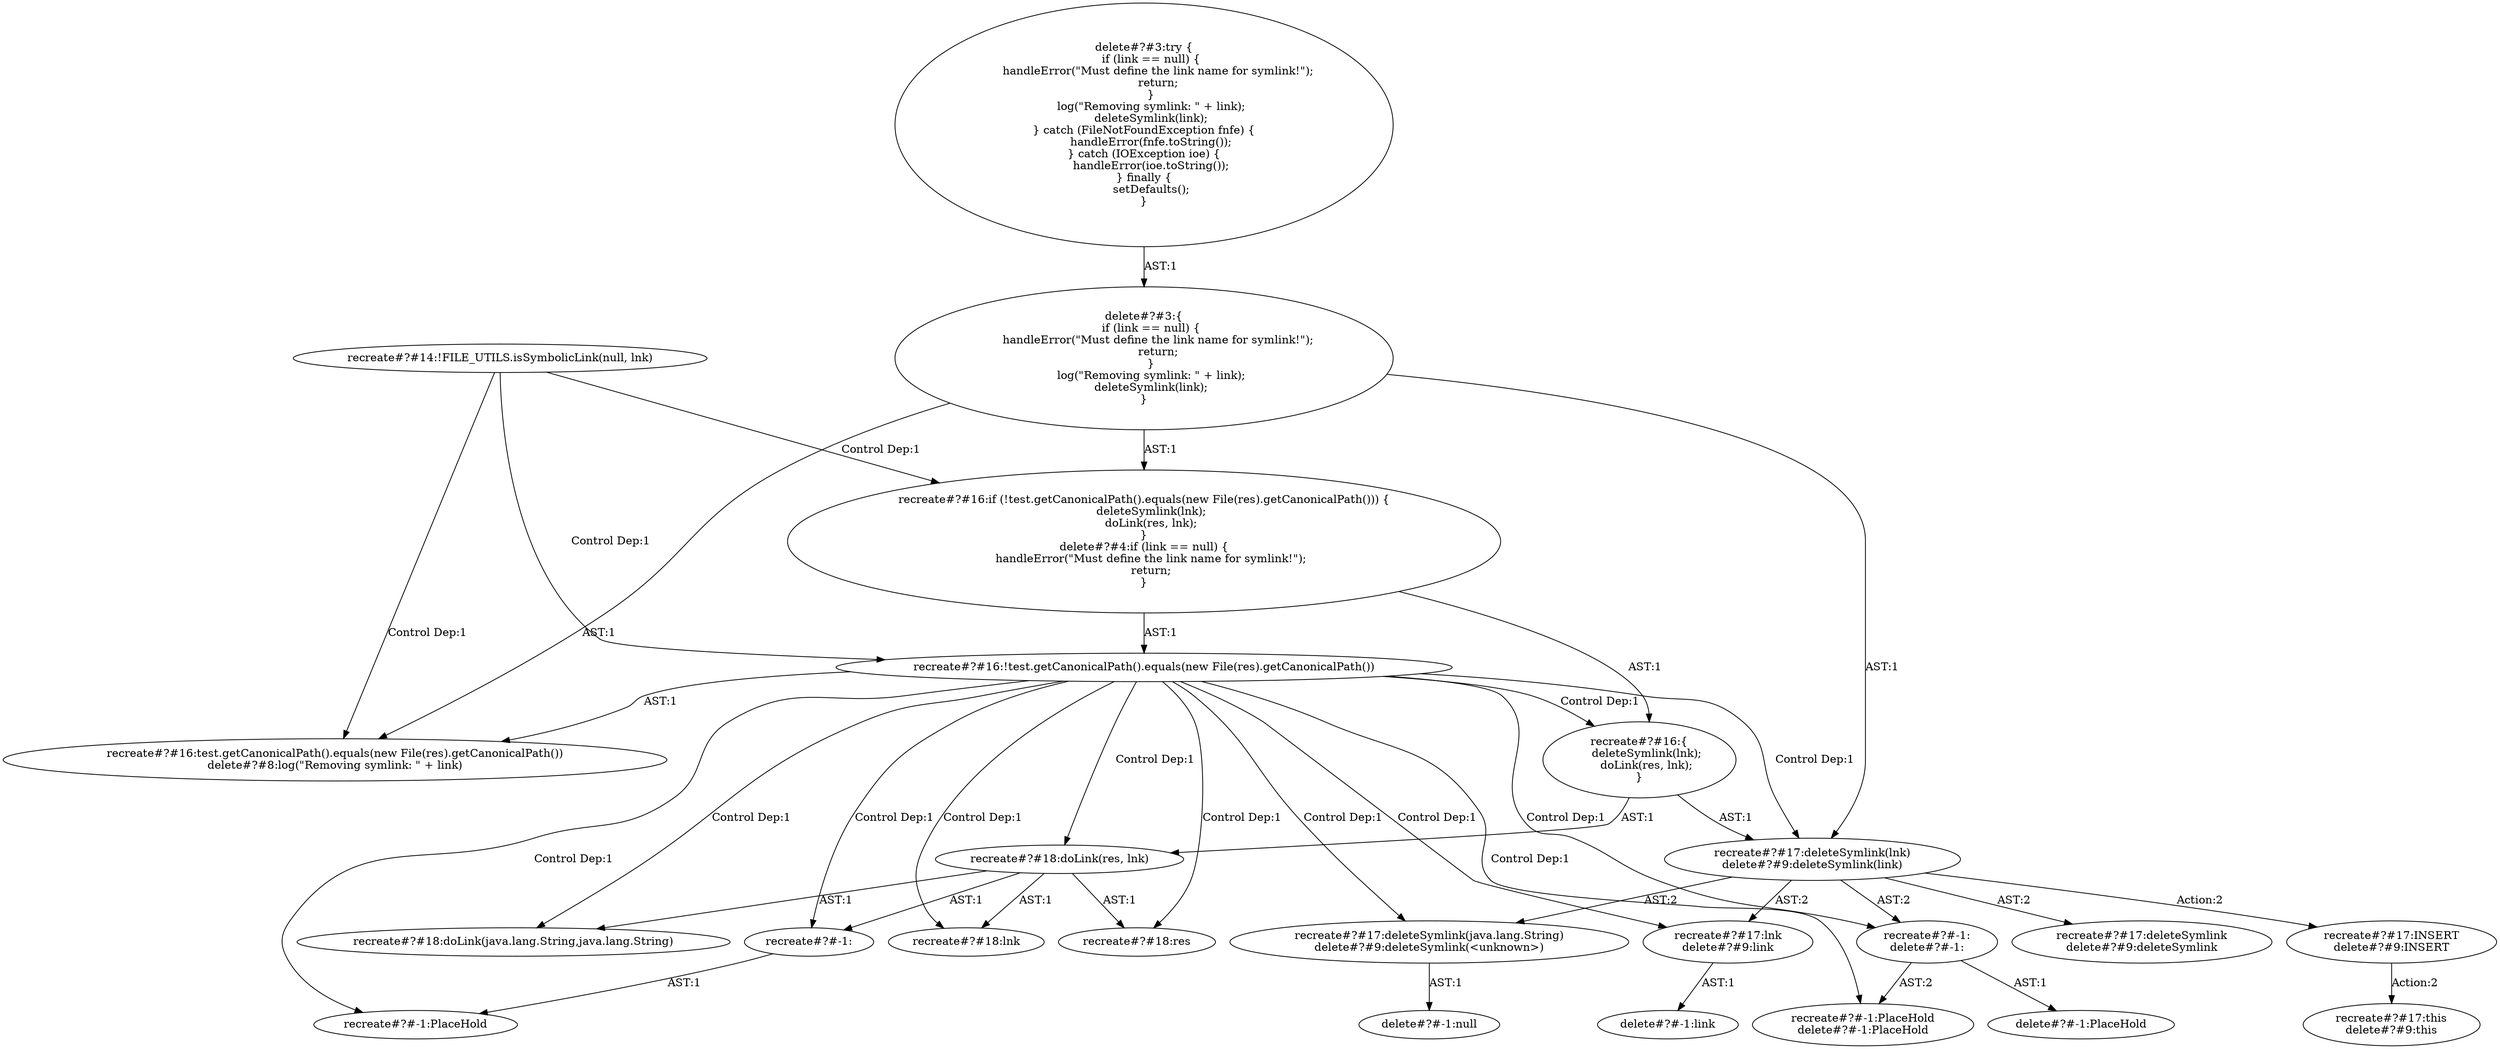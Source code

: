 digraph "Pattern" {
0 [label="recreate#?#17:INSERT
delete#?#9:INSERT" shape=ellipse]
1 [label="recreate#?#17:deleteSymlink(lnk)
delete#?#9:deleteSymlink(link)" shape=ellipse]
2 [label="recreate#?#16:!test.getCanonicalPath().equals(new File(res).getCanonicalPath())" shape=ellipse]
3 [label="recreate#?#14:!FILE_UTILS.isSymbolicLink(null, lnk)" shape=ellipse]
4 [label="recreate#?#16:if (!test.getCanonicalPath().equals(new File(res).getCanonicalPath())) \{
    deleteSymlink(lnk);
    doLink(res, lnk);
\}
delete#?#4:if (link == null) \{
    handleError(\"Must define the link name for symlink!\");
    return;
\}" shape=ellipse]
5 [label="recreate#?#16:test.getCanonicalPath().equals(new File(res).getCanonicalPath())
delete#?#8:log(\"Removing symlink: \" + link)" shape=ellipse]
6 [label="recreate#?#16:\{
    deleteSymlink(lnk);
    doLink(res, lnk);
\}" shape=ellipse]
7 [label="recreate#?#17:deleteSymlink(java.lang.String)
delete#?#9:deleteSymlink(<unknown>)" shape=ellipse]
8 [label="recreate#?#-1:
delete#?#-1:" shape=ellipse]
9 [label="recreate#?#-1:PlaceHold
delete#?#-1:PlaceHold" shape=ellipse]
10 [label="recreate#?#17:lnk
delete#?#9:link" shape=ellipse]
11 [label="recreate#?#18:doLink(res, lnk)" shape=ellipse]
12 [label="recreate#?#18:doLink(java.lang.String,java.lang.String)" shape=ellipse]
13 [label="recreate#?#-1:" shape=ellipse]
14 [label="recreate#?#-1:PlaceHold" shape=ellipse]
15 [label="recreate#?#18:res" shape=ellipse]
16 [label="recreate#?#18:lnk" shape=ellipse]
17 [label="recreate#?#17:deleteSymlink
delete#?#9:deleteSymlink" shape=ellipse]
18 [label="recreate#?#17:this
delete#?#9:this" shape=ellipse]
19 [label="delete#?#-1:PlaceHold" shape=ellipse]
20 [label="delete#?#3:\{
    if (link == null) \{
        handleError(\"Must define the link name for symlink!\");
        return;
    \}
    log(\"Removing symlink: \" + link);
    deleteSymlink(link);
\}" shape=ellipse]
21 [label="delete#?#3:try \{
    if (link == null) \{
        handleError(\"Must define the link name for symlink!\");
        return;
    \}
    log(\"Removing symlink: \" + link);
    deleteSymlink(link);
\} catch (FileNotFoundException fnfe) \{
    handleError(fnfe.toString());
\} catch (IOException ioe) \{
    handleError(ioe.toString());
\} finally \{
    setDefaults();
\}" shape=ellipse]
22 [label="delete#?#-1:null" shape=ellipse]
23 [label="delete#?#-1:link" shape=ellipse]
0 -> 18 [label="Action:2"];
1 -> 0 [label="Action:2"];
1 -> 17 [label="AST:2"];
1 -> 8 [label="AST:2"];
1 -> 7 [label="AST:2"];
1 -> 10 [label="AST:2"];
2 -> 1 [label="Control Dep:1"];
2 -> 5 [label="AST:1"];
2 -> 6 [label="Control Dep:1"];
2 -> 7 [label="Control Dep:1"];
2 -> 8 [label="Control Dep:1"];
2 -> 9 [label="Control Dep:1"];
2 -> 10 [label="Control Dep:1"];
2 -> 11 [label="Control Dep:1"];
2 -> 12 [label="Control Dep:1"];
2 -> 13 [label="Control Dep:1"];
2 -> 14 [label="Control Dep:1"];
2 -> 15 [label="Control Dep:1"];
2 -> 16 [label="Control Dep:1"];
3 -> 2 [label="Control Dep:1"];
3 -> 4 [label="Control Dep:1"];
3 -> 5 [label="Control Dep:1"];
4 -> 2 [label="AST:1"];
4 -> 6 [label="AST:1"];
6 -> 1 [label="AST:1"];
6 -> 11 [label="AST:1"];
7 -> 22 [label="AST:1"];
8 -> 9 [label="AST:2"];
8 -> 19 [label="AST:1"];
10 -> 23 [label="AST:1"];
11 -> 13 [label="AST:1"];
11 -> 12 [label="AST:1"];
11 -> 15 [label="AST:1"];
11 -> 16 [label="AST:1"];
13 -> 14 [label="AST:1"];
20 -> 4 [label="AST:1"];
20 -> 5 [label="AST:1"];
20 -> 1 [label="AST:1"];
21 -> 20 [label="AST:1"];
}